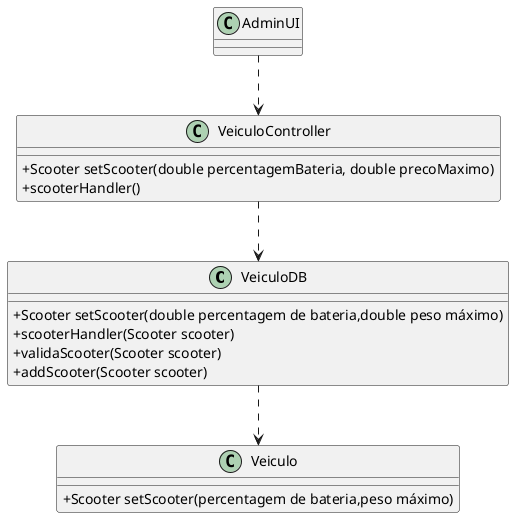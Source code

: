 @startuml
skinparam classAttributeIconSize 0

class VeiculoDB {
  +Scooter setScooter(double percentagem de bateria,double peso máximo)
  +scooterHandler(Scooter scooter)
  +validaScooter(Scooter scooter)
  +addScooter(Scooter scooter)
}

class VeiculoController {
    +Scooter setScooter(double percentagemBateria, double precoMaximo)
    +scooterHandler()
}

class AdminUI {
}

class Veiculo {
   +Scooter setScooter(percentagem de bateria,peso máximo)
}

AdminUI ..> VeiculoController 

VeiculoController ..> VeiculoDB
VeiculoDB ..> Veiculo
@enduml

